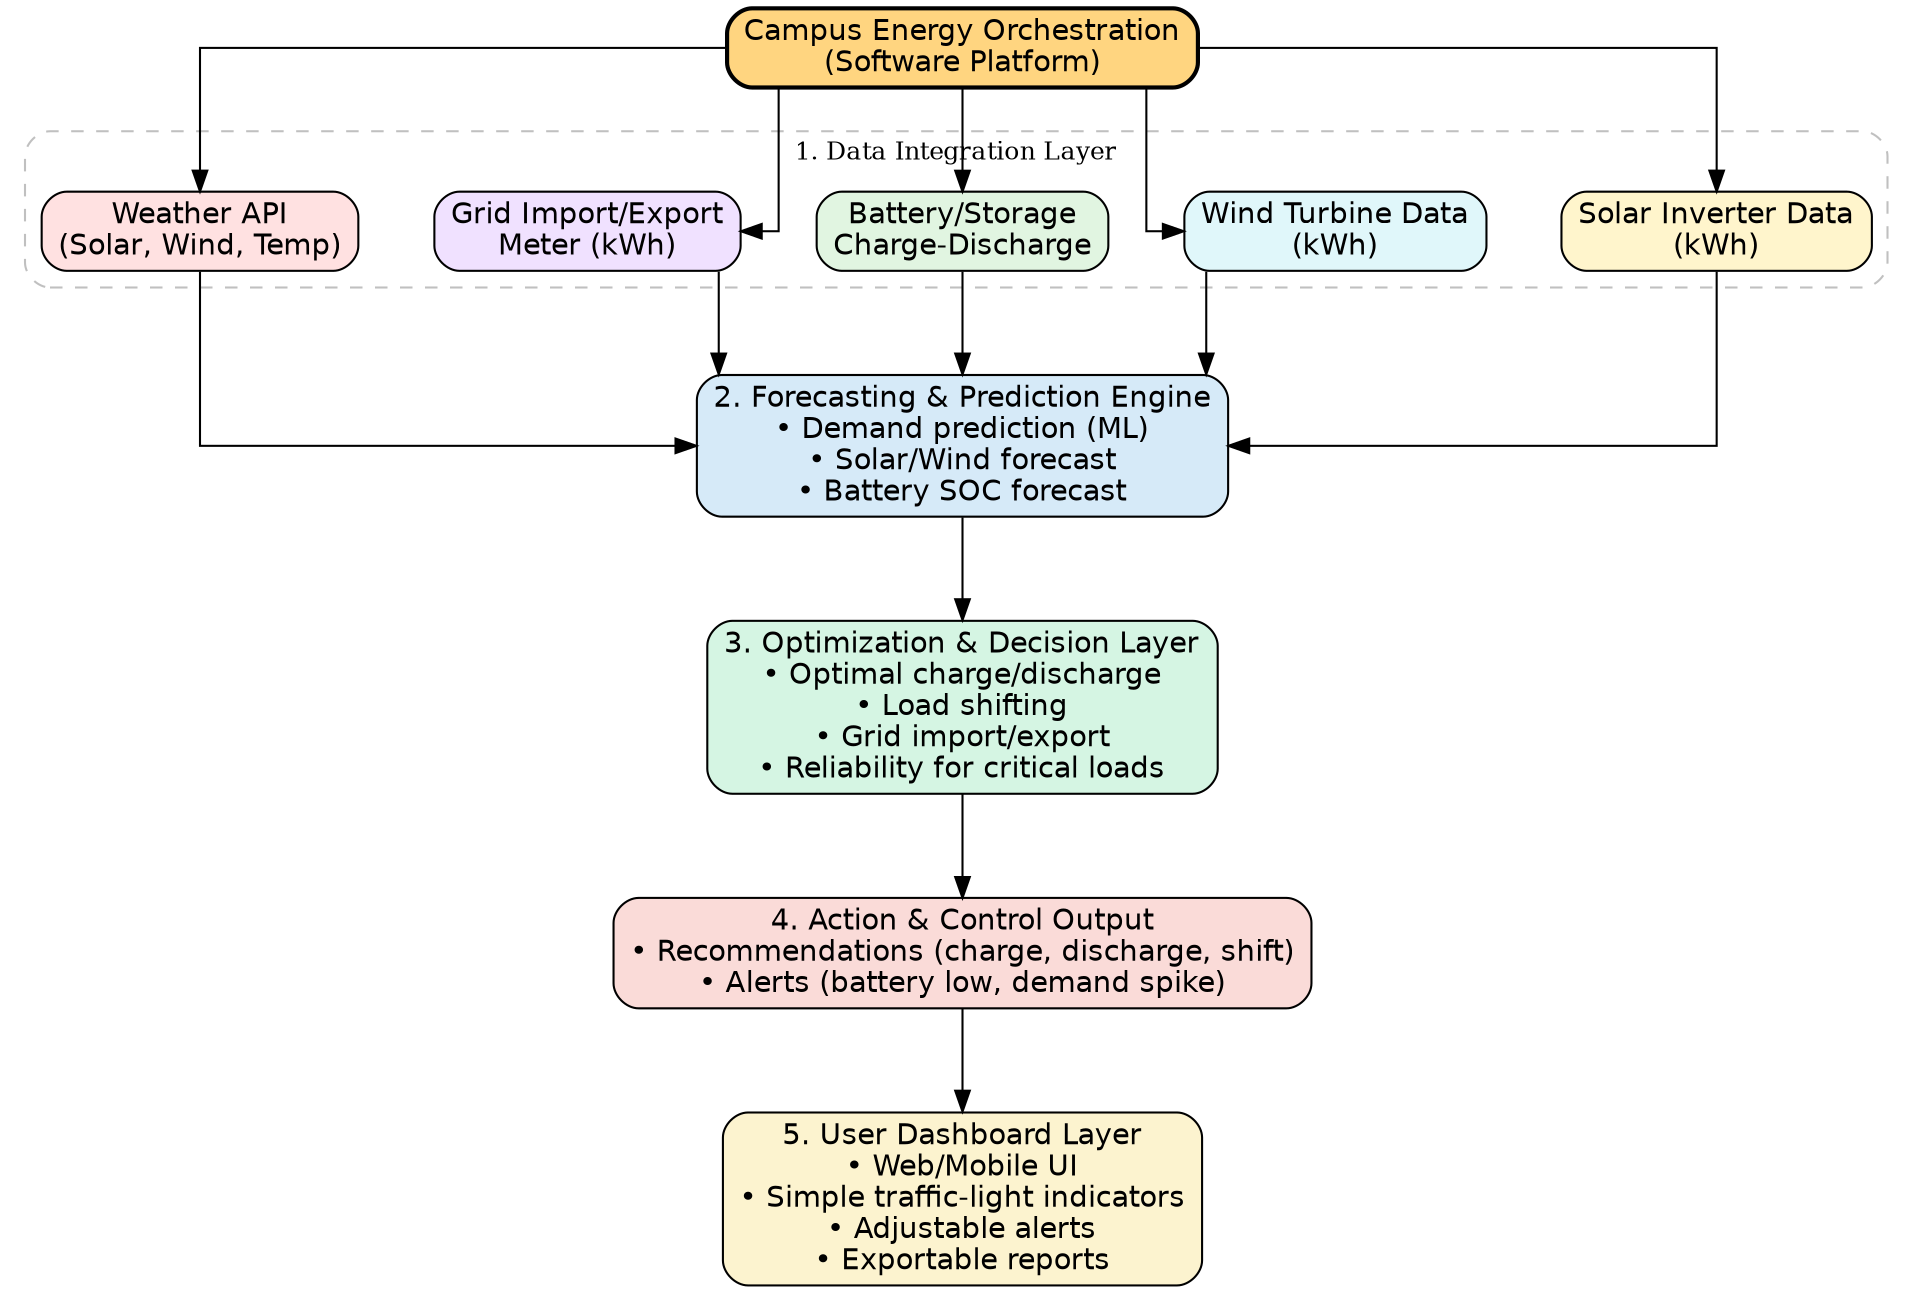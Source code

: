 digraph EnergyOrchestration {
    rankdir=TB;
    fontsize=12;
    splines=ortho;
    nodesep=0.5;
    ranksep=0.7;

    node [shape=box, style="rounded,filled", color=black, fontname="Helvetica"];

    Start [label="Campus Energy Orchestration\n(Software Platform)", fillcolor="#FFD580", style="rounded,filled,bold"];

    subgraph cluster_inputs {
        label="1. Data Integration Layer";
        style="rounded,dashed";
        color=gray;

        Solar [label="Solar Inverter Data\n(kWh)", fillcolor="#FFF5CC"];
        Wind [label="Wind Turbine Data\n(kWh)", fillcolor="#E0F7FA"];
        Battery [label="Battery/Storage\nCharge-Discharge", fillcolor="#E1F5E1"];
        Grid [label="Grid Import/Export\nMeter (kWh)", fillcolor="#F0E1FF"];
        Weather [label="Weather API\n(Solar, Wind, Temp)", fillcolor="#FFE1E1"];
    }

    Forecast [label="2. Forecasting & Prediction Engine\n• Demand prediction (ML)\n• Solar/Wind forecast\n• Battery SOC forecast", fillcolor="#D6EAF8"];

    Optimizer [label="3. Optimization & Decision Layer\n• Optimal charge/discharge\n• Load shifting\n• Grid import/export\n• Reliability for critical loads", fillcolor="#D5F5E3"];

    Actions [label="4. Action & Control Output\n• Recommendations (charge, discharge, shift)\n• Alerts (battery low, demand spike)", fillcolor="#FADBD8"];

    Dashboard [label="5. User Dashboard Layer\n• Web/Mobile UI\n• Simple traffic-light indicators\n• Adjustable alerts\n• Exportable reports", fillcolor="#FCF3CF"];

    # Edges
    Start -> Solar;
    Start -> Wind;
    Start -> Battery;
    Start -> Grid;
    Start -> Weather;

    Solar -> Forecast;
    Wind -> Forecast;
    Battery -> Forecast;
    Grid -> Forecast;
    Weather -> Forecast;

    Forecast -> Optimizer;
    Optimizer -> Actions;
    Actions -> Dashboard;
}
